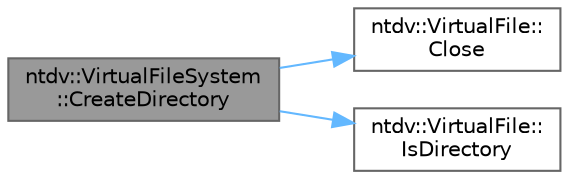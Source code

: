 digraph "ntdv::VirtualFileSystem::CreateDirectory"
{
 // LATEX_PDF_SIZE
  bgcolor="transparent";
  edge [fontname=Helvetica,fontsize=10,labelfontname=Helvetica,labelfontsize=10];
  node [fontname=Helvetica,fontsize=10,shape=box,height=0.2,width=0.4];
  rankdir="LR";
  Node1 [id="Node000001",label="ntdv::VirtualFileSystem\l::CreateDirectory",height=0.2,width=0.4,color="gray40", fillcolor="grey60", style="filled", fontcolor="black",tooltip=" "];
  Node1 -> Node2 [id="edge1_Node000001_Node000002",color="steelblue1",style="solid",tooltip=" "];
  Node2 [id="Node000002",label="ntdv::VirtualFile::\lClose",height=0.2,width=0.4,color="grey40", fillcolor="white", style="filled",URL="$classntdv_1_1_virtual_file.html#a0596a64b4c59947b14bbc08147280a92",tooltip=" "];
  Node1 -> Node3 [id="edge2_Node000001_Node000003",color="steelblue1",style="solid",tooltip=" "];
  Node3 [id="Node000003",label="ntdv::VirtualFile::\lIsDirectory",height=0.2,width=0.4,color="grey40", fillcolor="white", style="filled",URL="$classntdv_1_1_virtual_file.html#a88db04bf20f2301ba88ee4b0439bdfe7",tooltip=" "];
}
